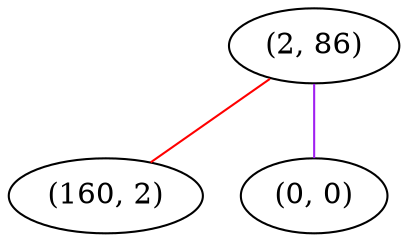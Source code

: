 graph "" {
"(2, 86)";
"(160, 2)";
"(0, 0)";
"(2, 86)" -- "(0, 0)"  [color=purple, key=0, weight=4];
"(2, 86)" -- "(160, 2)"  [color=red, key=0, weight=1];
}
